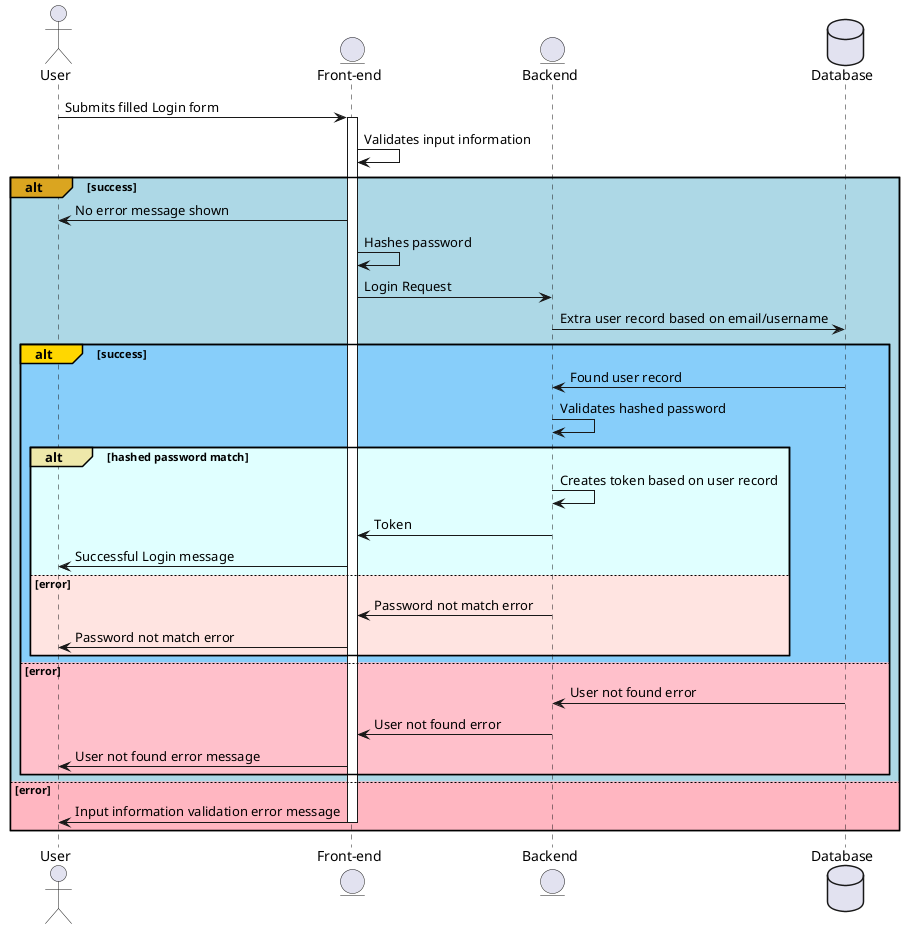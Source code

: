 @startuml Login Sequence Diagram
actor       User       as user
entity      "Front-end" as frontend
entity      Backend      as backend
database    Database    as database


user -> frontend: Submits filled Login form
activate frontend
frontend -> frontend: Validates input information
  
  alt#GoldenRod #LightBlue success
  
    frontend -> user: No error message shown
    
    frontend -> frontend: Hashes password
  
  frontend -> backend: Login Request
  
  backend -> database: Extra user record based on email/username
  
  alt#Gold #LightSkyBlue success
  
    database -> backend: Found user record
    
    backend -> backend: Validates hashed password
    
    alt#PaleGoldenRod #LightCyan hashed password match 
      
      backend -> backend: Creates token based on user record
      backend -> frontend: Token
      frontend -> user: Successful Login message
    
    else #MistyRose error
    
      backend -> frontend: Password not match error
      frontend -> user: Password not match error
    
    end
    
  else #Pink error
  
      database -> backend: User not found error
      backend -> frontend: User not found error
      frontend -> user: User not found error message
  
  end

else #LightPink error
  frontend -> user: Input information validation error message

deactivate frontend
end





@enduml

